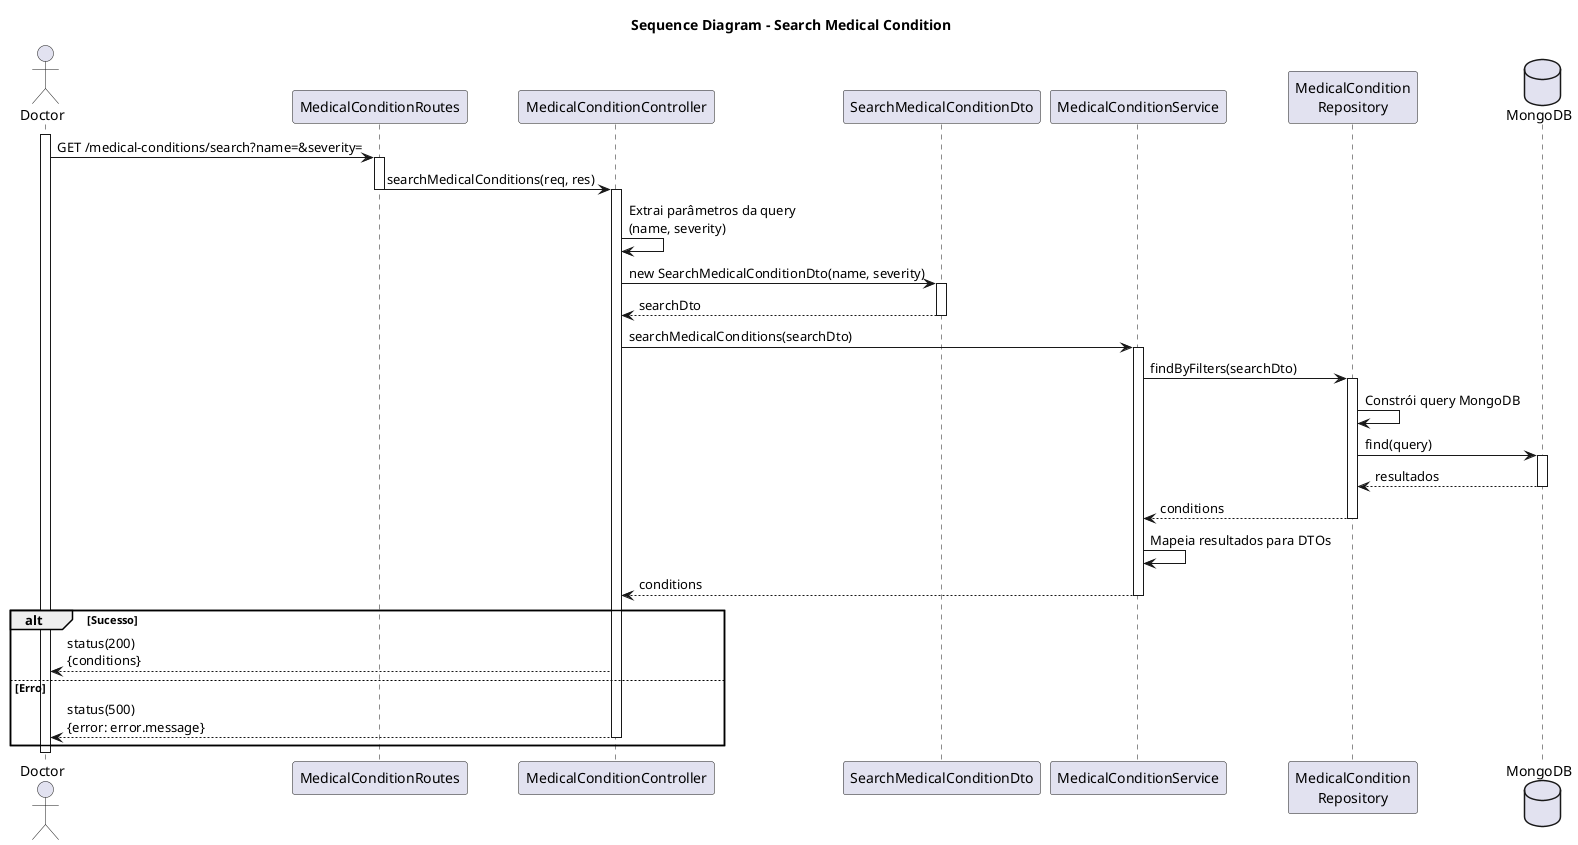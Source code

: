 @startuml
title "Sequence Diagram - Search Medical Condition"

actor Doctor
participant "MedicalConditionRoutes" as Routes
participant "MedicalConditionController" as Controller
participant "SearchMedicalConditionDto" as SearchDTO
participant "MedicalConditionService" as Service
participant "MedicalCondition\nRepository" as Repo
database "MongoDB" as DB

activate Doctor
Doctor -> Routes: GET /medical-conditions/search?name=&severity=
activate Routes

Routes -> Controller: searchMedicalConditions(req, res)
deactivate Routes

activate Controller

Controller -> Controller: Extrai parâmetros da query\n(name, severity)

Controller -> SearchDTO: new SearchMedicalConditionDto(name, severity)
activate SearchDTO
SearchDTO --> Controller: searchDto
deactivate SearchDTO

Controller -> Service: searchMedicalConditions(searchDto)
activate Service

Service -> Repo: findByFilters(searchDto)
activate Repo

Repo -> Repo: Constrói query MongoDB

Repo -> DB: find(query)
activate DB
DB --> Repo: resultados
deactivate DB

Repo --> Service: conditions
deactivate Repo

Service -> Service: Mapeia resultados para DTOs
Service --> Controller: conditions
deactivate Service

alt Sucesso
    Controller --> Doctor: status(200)\n{conditions}
else Erro
    Controller --> Doctor: status(500)\n{error: error.message}
    deactivate Controller
end

deactivate Doctor
@enduml